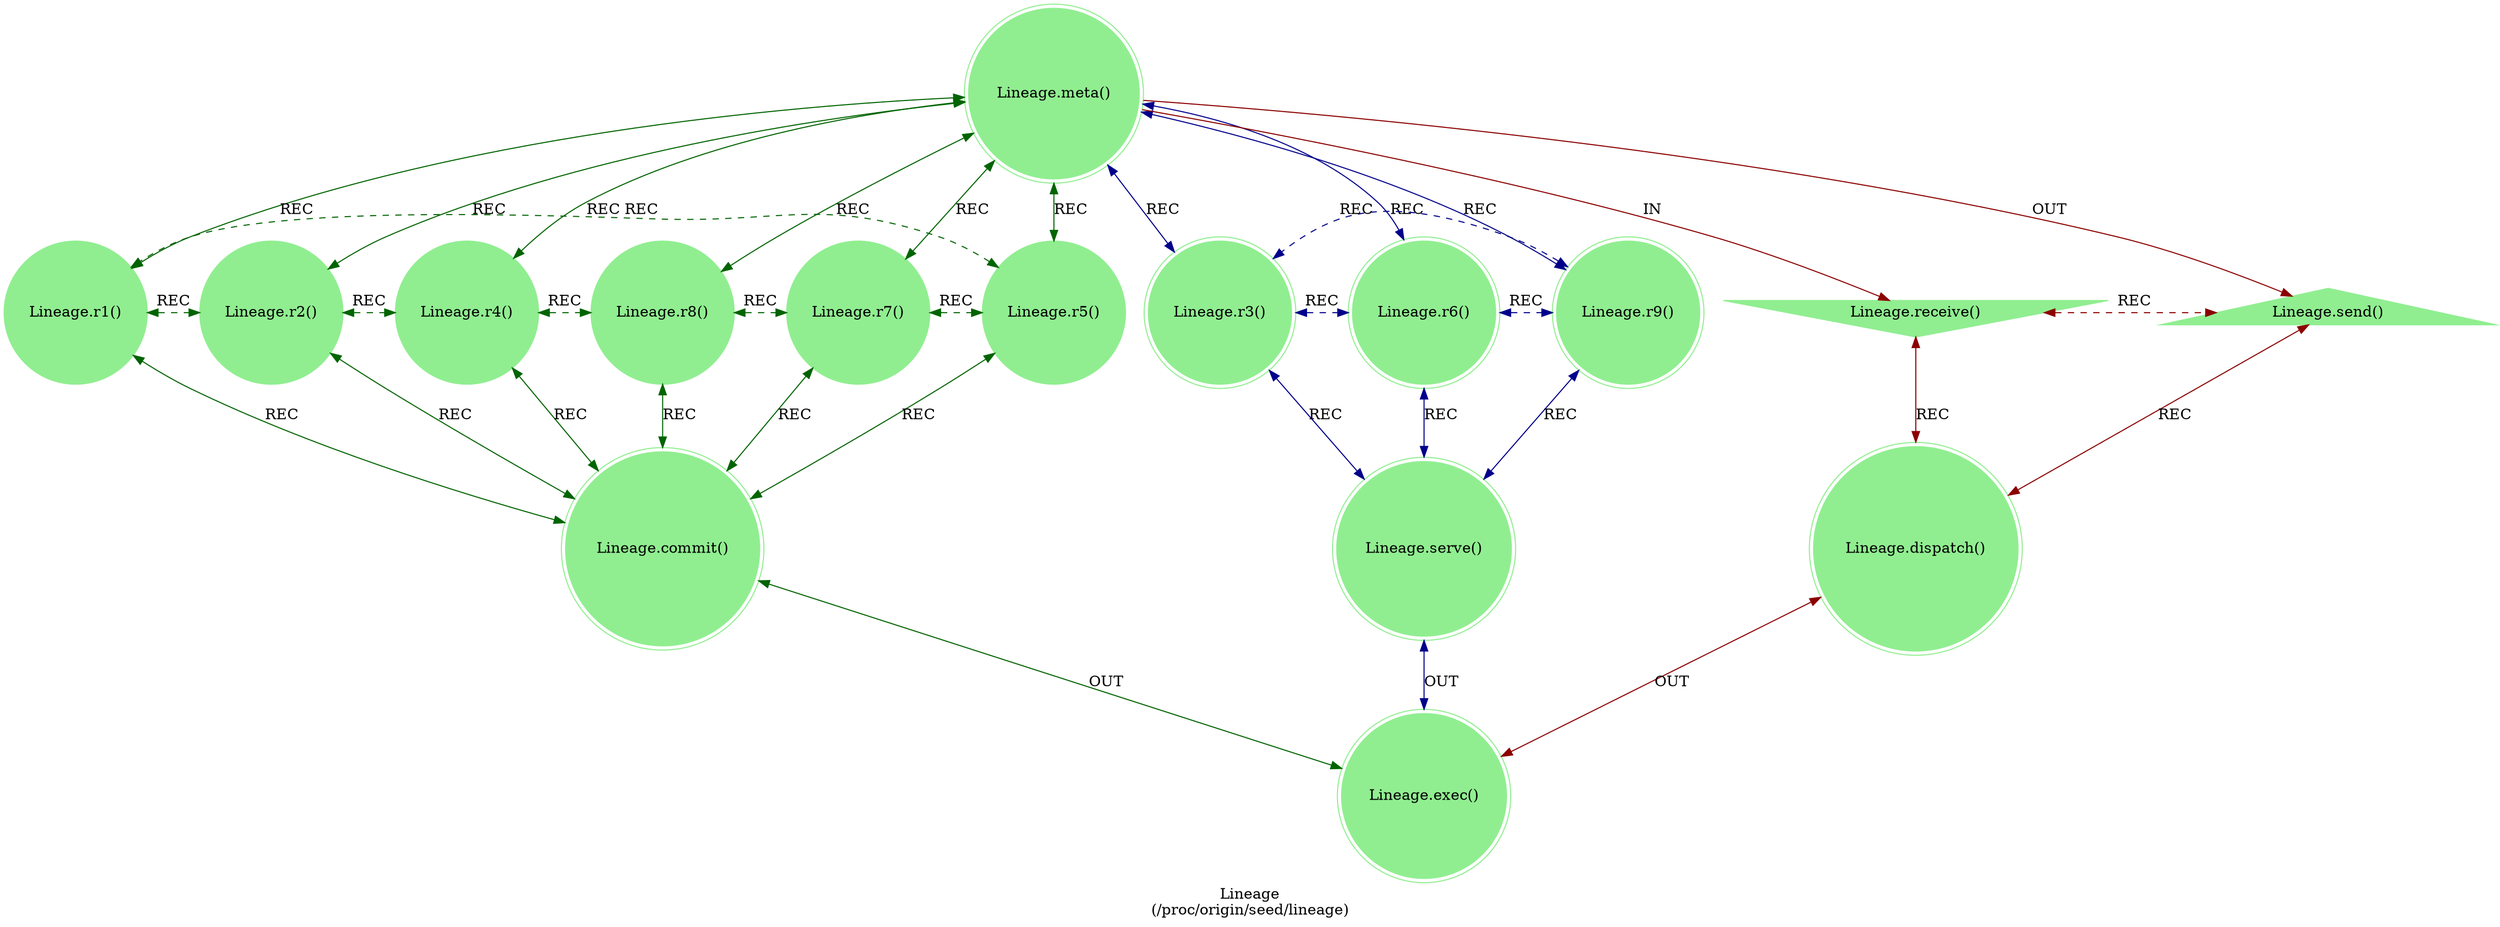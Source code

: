 strict digraph Lineage {
    label = "Lineage\n(/proc/origin/seed/lineage)";
    style = filled;
    color = lightgray;
    node [shape = circle; style = filled; color = lightgreen;];
    
    // The Axis A-0-B (In-Meta-Out).
    // The Sacred 3-6-9 (Boundary of Perception).
    // The Vortex 1-2-4-8-7-5 (Boundary of Comprehension).
    // The Router C-D-E
    // The Closure F
    spark_0_t [label = "Lineage.meta()";comment = "";shape = doublecircle;];
    spark_1_t [label = "Lineage.r1()";comment = "";shape = circle;];
    spark_2_t [label = "Lineage.r2()";comment = "";shape = circle;];
    spark_4_t [label = "Lineage.r4()";comment = "";shape = circle;];
    spark_8_t [label = "Lineage.r8()";comment = "";shape = circle;];
    spark_7_t [label = "Lineage.r7()";comment = "";shape = circle;];
    spark_5_t [label = "Lineage.r5()";comment = "";shape = circle;];
    spark_3_t [label = "Lineage.r3()";comment = "";shape = doublecircle;];
    spark_6_t [label = "Lineage.r6()";comment = "";shape = doublecircle;];
    spark_9_t [label = "Lineage.r9()";comment = "";shape = doublecircle;];
    spark_a_t [label = "Lineage.receive()";comment = "";shape = invtriangle;];
    spark_b_t [label = "Lineage.send()";comment = "";shape = triangle;];
    spark_c_t [label = "Lineage.dispatch()";comment = "";shape = doublecircle;];
    spark_d_t [label = "Lineage.commit()";comment = "";shape = doublecircle;];
    spark_e_t [label = "Lineage.serve()";comment = "";shape = doublecircle;];
    spark_f_t [label = "Lineage.exec()";comment = "";shape = doublecircle;];
    
    // IN = Input
    // OUT = Output
    // REC = Recursion
    spark_0_t -> spark_a_t [label = "IN"; color = darkred; comment = "";];
    spark_0_t -> spark_b_t [label = "OUT"; color = darkred; comment = "";];
    spark_0_t -> {spark_3_t spark_6_t spark_9_t} [label = "REC"; color = darkblue; comment = ""; dir = both;];
    spark_0_t -> {spark_1_t spark_2_t spark_4_t spark_8_t spark_7_t spark_5_t} [label = "REC"; color = darkgreen; comment = ""; dir = both;];
    
    {spark_a_t spark_b_t} -> spark_c_t [label = "REC"; color = darkred; comment = ""; dir = both;];
    {spark_1_t spark_2_t spark_4_t spark_8_t spark_7_t spark_5_t} -> spark_d_t [label = "REC"; color = darkgreen; comment = ""; dir = both;];
    {spark_3_t spark_6_t spark_9_t} -> spark_e_t [label = "REC"; color = darkblue; comment = ""; dir = both;];
    
    spark_1_t -> spark_2_t -> spark_4_t -> spark_8_t -> spark_7_t -> spark_5_t -> spark_1_t [label = "REC"; color = darkgreen; comment = ""; style = dashed; constraint = false; dir = both;];
    spark_3_t -> spark_6_t -> spark_9_t -> spark_3_t [label = "REC"; color = darkblue; comment = ""; style = dashed; constraint = false; dir = both;];
    spark_a_t -> spark_b_t [label = "REC"; color = darkred; comment = ""; constraint = false; style = dashed; dir = both;];
    
    spark_c_t -> spark_f_t [label = "OUT"; color = darkred; comment = ""; dir = both;];
    spark_d_t -> spark_f_t [label = "OUT"; color = darkgreen; comment = ""; dir = both;];
    spark_e_t -> spark_f_t [label = "OUT"; color = darkblue; comment = ""; dir = both;];
}